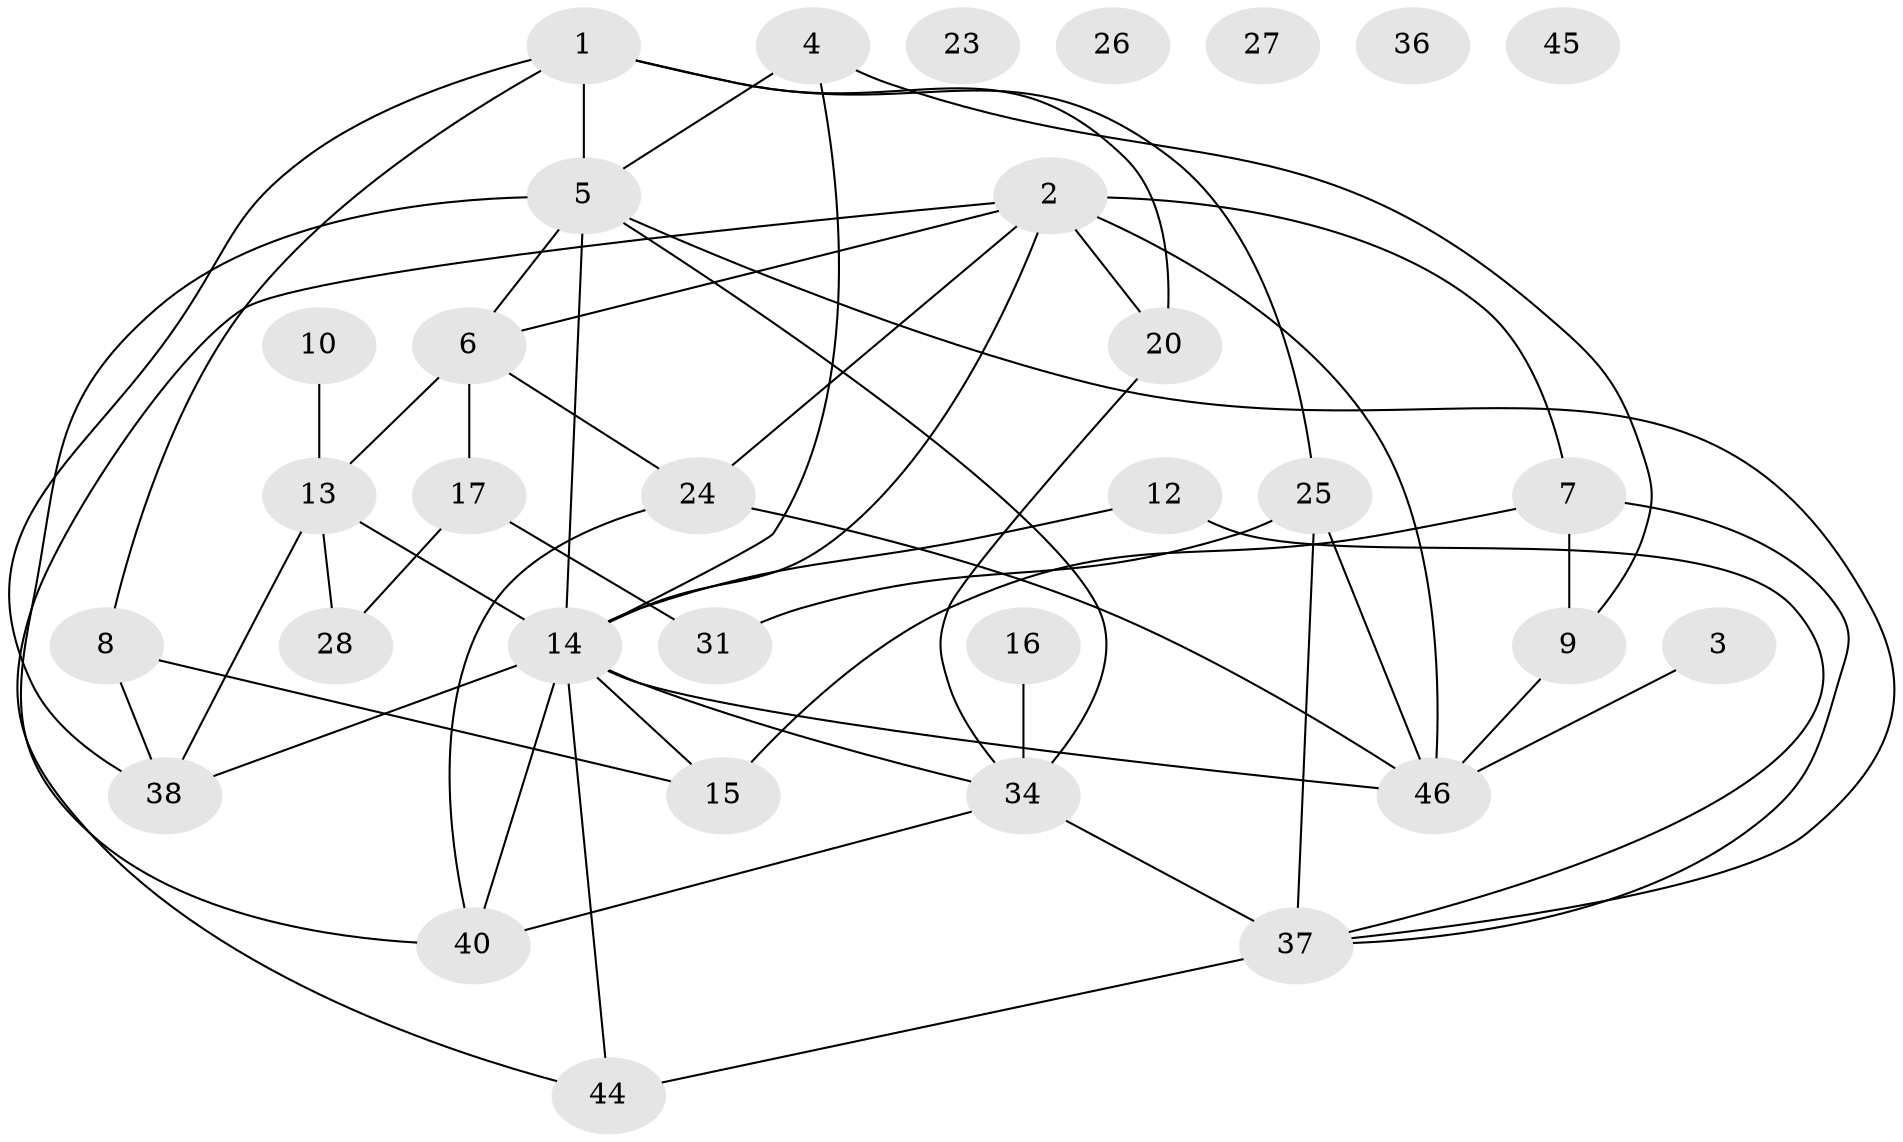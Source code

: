 // Generated by graph-tools (version 1.1) at 2025/23/03/03/25 07:23:26]
// undirected, 32 vertices, 54 edges
graph export_dot {
graph [start="1"]
  node [color=gray90,style=filled];
  1 [super="+32"];
  2 [super="+11"];
  3 [super="+19"];
  4 [super="+35"];
  5 [super="+29"];
  6 [super="+30"];
  7 [super="+21"];
  8;
  9 [super="+33"];
  10;
  12;
  13 [super="+22"];
  14 [super="+18"];
  15 [super="+41"];
  16;
  17 [super="+49"];
  20;
  23 [super="+42"];
  24 [super="+51"];
  25 [super="+43"];
  26;
  27;
  28;
  31;
  34 [super="+39"];
  36;
  37 [super="+47"];
  38 [super="+50"];
  40;
  44 [super="+48"];
  45;
  46 [super="+52"];
  1 -- 5;
  1 -- 20;
  1 -- 38;
  1 -- 8;
  1 -- 25;
  2 -- 7;
  2 -- 20;
  2 -- 24;
  2 -- 14;
  2 -- 46;
  2 -- 6;
  2 -- 44;
  3 -- 46;
  4 -- 5;
  4 -- 14;
  4 -- 9;
  5 -- 34;
  5 -- 37;
  5 -- 14;
  5 -- 40;
  5 -- 6 [weight=2];
  6 -- 24;
  6 -- 17;
  6 -- 13;
  7 -- 37;
  7 -- 9;
  7 -- 15;
  8 -- 15;
  8 -- 38;
  9 -- 46;
  10 -- 13;
  12 -- 37;
  12 -- 14;
  13 -- 28;
  13 -- 38;
  13 -- 14;
  14 -- 40;
  14 -- 38;
  14 -- 34;
  14 -- 46;
  14 -- 15;
  14 -- 44;
  16 -- 34;
  17 -- 28;
  17 -- 31;
  20 -- 34;
  24 -- 40;
  24 -- 46;
  25 -- 37;
  25 -- 31;
  25 -- 46;
  34 -- 37 [weight=2];
  34 -- 40;
  37 -- 44;
}
